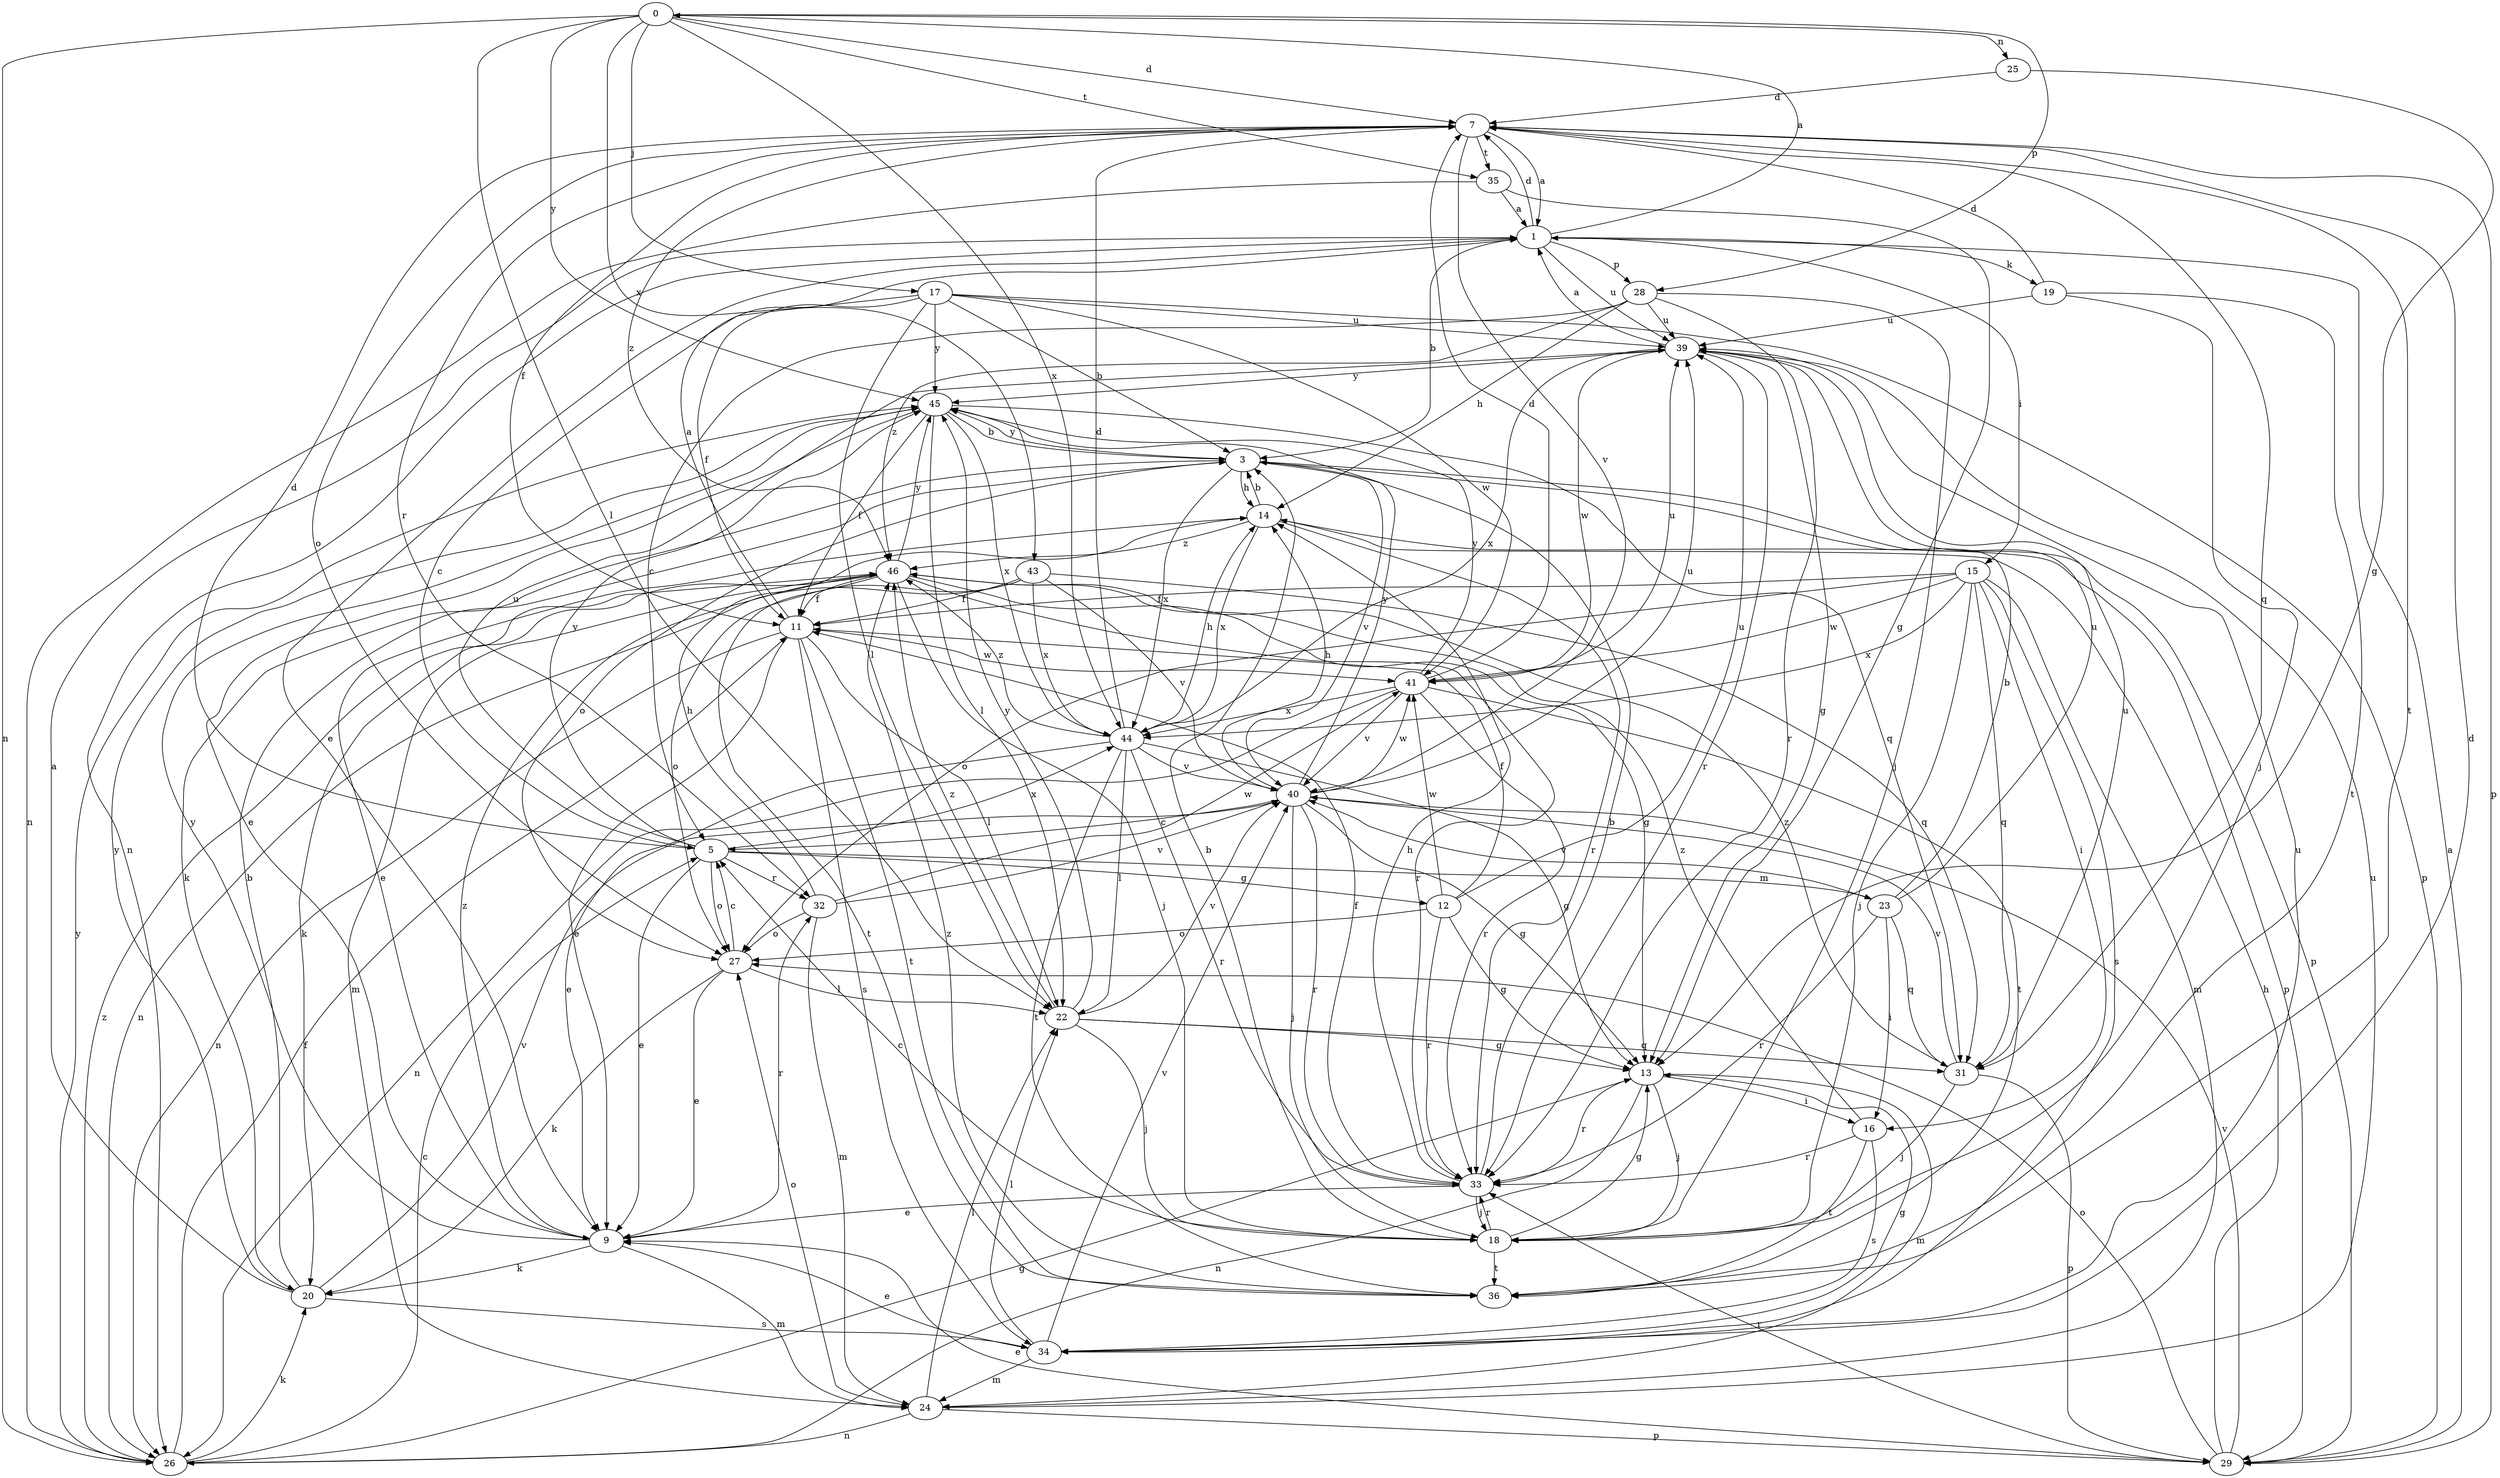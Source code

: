 strict digraph  {
0;
1;
3;
5;
7;
9;
11;
12;
13;
14;
15;
16;
17;
18;
19;
20;
22;
23;
24;
25;
26;
27;
28;
29;
31;
32;
33;
34;
35;
36;
39;
40;
41;
43;
44;
45;
46;
0 -> 7  [label=d];
0 -> 17  [label=j];
0 -> 22  [label=l];
0 -> 25  [label=n];
0 -> 26  [label=n];
0 -> 28  [label=p];
0 -> 35  [label=t];
0 -> 43  [label=x];
0 -> 44  [label=x];
0 -> 45  [label=y];
1 -> 0  [label=a];
1 -> 3  [label=b];
1 -> 7  [label=d];
1 -> 9  [label=e];
1 -> 15  [label=i];
1 -> 19  [label=k];
1 -> 26  [label=n];
1 -> 28  [label=p];
1 -> 39  [label=u];
3 -> 14  [label=h];
3 -> 20  [label=k];
3 -> 27  [label=o];
3 -> 29  [label=p];
3 -> 40  [label=v];
3 -> 44  [label=x];
3 -> 45  [label=y];
5 -> 7  [label=d];
5 -> 9  [label=e];
5 -> 12  [label=g];
5 -> 23  [label=m];
5 -> 27  [label=o];
5 -> 32  [label=r];
5 -> 39  [label=u];
5 -> 44  [label=x];
5 -> 45  [label=y];
7 -> 1  [label=a];
7 -> 11  [label=f];
7 -> 27  [label=o];
7 -> 29  [label=p];
7 -> 31  [label=q];
7 -> 32  [label=r];
7 -> 35  [label=t];
7 -> 36  [label=t];
7 -> 40  [label=v];
7 -> 46  [label=z];
9 -> 20  [label=k];
9 -> 24  [label=m];
9 -> 32  [label=r];
9 -> 45  [label=y];
9 -> 46  [label=z];
11 -> 1  [label=a];
11 -> 9  [label=e];
11 -> 22  [label=l];
11 -> 26  [label=n];
11 -> 34  [label=s];
11 -> 36  [label=t];
11 -> 41  [label=w];
12 -> 11  [label=f];
12 -> 13  [label=g];
12 -> 27  [label=o];
12 -> 33  [label=r];
12 -> 39  [label=u];
12 -> 41  [label=w];
13 -> 16  [label=i];
13 -> 18  [label=j];
13 -> 24  [label=m];
13 -> 26  [label=n];
13 -> 33  [label=r];
14 -> 3  [label=b];
14 -> 9  [label=e];
14 -> 29  [label=p];
14 -> 33  [label=r];
14 -> 44  [label=x];
14 -> 46  [label=z];
15 -> 11  [label=f];
15 -> 16  [label=i];
15 -> 18  [label=j];
15 -> 24  [label=m];
15 -> 27  [label=o];
15 -> 31  [label=q];
15 -> 34  [label=s];
15 -> 41  [label=w];
15 -> 44  [label=x];
16 -> 33  [label=r];
16 -> 34  [label=s];
16 -> 36  [label=t];
16 -> 46  [label=z];
17 -> 3  [label=b];
17 -> 5  [label=c];
17 -> 11  [label=f];
17 -> 22  [label=l];
17 -> 29  [label=p];
17 -> 39  [label=u];
17 -> 41  [label=w];
17 -> 45  [label=y];
18 -> 3  [label=b];
18 -> 5  [label=c];
18 -> 13  [label=g];
18 -> 33  [label=r];
18 -> 36  [label=t];
19 -> 7  [label=d];
19 -> 18  [label=j];
19 -> 36  [label=t];
19 -> 39  [label=u];
20 -> 1  [label=a];
20 -> 3  [label=b];
20 -> 34  [label=s];
20 -> 40  [label=v];
20 -> 45  [label=y];
22 -> 13  [label=g];
22 -> 18  [label=j];
22 -> 31  [label=q];
22 -> 40  [label=v];
22 -> 45  [label=y];
22 -> 46  [label=z];
23 -> 3  [label=b];
23 -> 16  [label=i];
23 -> 31  [label=q];
23 -> 33  [label=r];
23 -> 39  [label=u];
23 -> 40  [label=v];
24 -> 22  [label=l];
24 -> 26  [label=n];
24 -> 27  [label=o];
24 -> 29  [label=p];
24 -> 39  [label=u];
25 -> 7  [label=d];
25 -> 13  [label=g];
26 -> 5  [label=c];
26 -> 11  [label=f];
26 -> 13  [label=g];
26 -> 20  [label=k];
26 -> 45  [label=y];
26 -> 46  [label=z];
27 -> 5  [label=c];
27 -> 9  [label=e];
27 -> 20  [label=k];
27 -> 22  [label=l];
28 -> 5  [label=c];
28 -> 14  [label=h];
28 -> 18  [label=j];
28 -> 33  [label=r];
28 -> 39  [label=u];
28 -> 46  [label=z];
29 -> 1  [label=a];
29 -> 9  [label=e];
29 -> 14  [label=h];
29 -> 27  [label=o];
29 -> 33  [label=r];
29 -> 40  [label=v];
31 -> 18  [label=j];
31 -> 29  [label=p];
31 -> 39  [label=u];
31 -> 40  [label=v];
31 -> 46  [label=z];
32 -> 14  [label=h];
32 -> 24  [label=m];
32 -> 27  [label=o];
32 -> 40  [label=v];
32 -> 41  [label=w];
33 -> 3  [label=b];
33 -> 9  [label=e];
33 -> 11  [label=f];
33 -> 14  [label=h];
33 -> 18  [label=j];
34 -> 7  [label=d];
34 -> 9  [label=e];
34 -> 13  [label=g];
34 -> 22  [label=l];
34 -> 24  [label=m];
34 -> 39  [label=u];
34 -> 40  [label=v];
35 -> 1  [label=a];
35 -> 13  [label=g];
35 -> 26  [label=n];
36 -> 46  [label=z];
39 -> 1  [label=a];
39 -> 13  [label=g];
39 -> 33  [label=r];
39 -> 41  [label=w];
39 -> 44  [label=x];
39 -> 45  [label=y];
40 -> 5  [label=c];
40 -> 13  [label=g];
40 -> 14  [label=h];
40 -> 18  [label=j];
40 -> 33  [label=r];
40 -> 39  [label=u];
40 -> 41  [label=w];
40 -> 45  [label=y];
41 -> 7  [label=d];
41 -> 26  [label=n];
41 -> 33  [label=r];
41 -> 36  [label=t];
41 -> 39  [label=u];
41 -> 40  [label=v];
41 -> 44  [label=x];
41 -> 45  [label=y];
43 -> 11  [label=f];
43 -> 26  [label=n];
43 -> 27  [label=o];
43 -> 31  [label=q];
43 -> 40  [label=v];
43 -> 44  [label=x];
44 -> 7  [label=d];
44 -> 9  [label=e];
44 -> 13  [label=g];
44 -> 14  [label=h];
44 -> 22  [label=l];
44 -> 33  [label=r];
44 -> 36  [label=t];
44 -> 40  [label=v];
44 -> 46  [label=z];
45 -> 3  [label=b];
45 -> 9  [label=e];
45 -> 11  [label=f];
45 -> 22  [label=l];
45 -> 31  [label=q];
45 -> 44  [label=x];
46 -> 11  [label=f];
46 -> 13  [label=g];
46 -> 18  [label=j];
46 -> 20  [label=k];
46 -> 24  [label=m];
46 -> 33  [label=r];
46 -> 36  [label=t];
46 -> 45  [label=y];
}
